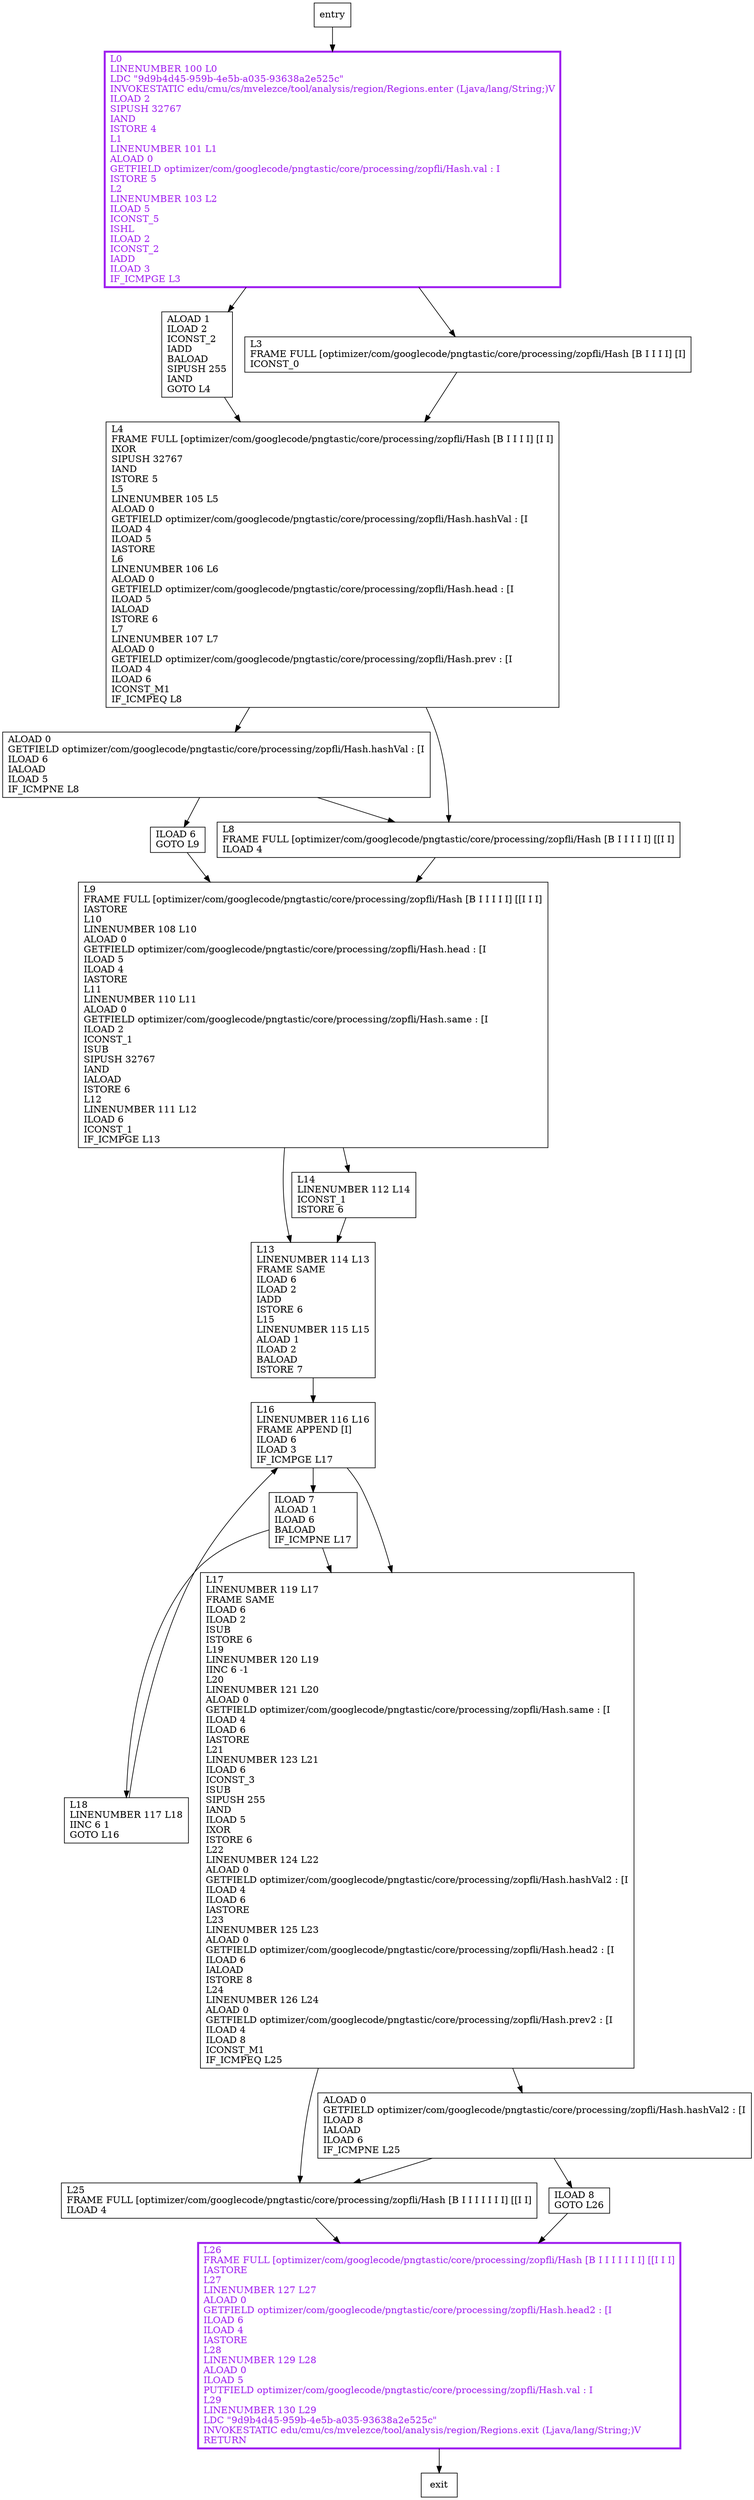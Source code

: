 digraph updateHash {
node [shape=record];
278536229 [label="ALOAD 0\lGETFIELD optimizer/com/googlecode/pngtastic/core/processing/zopfli/Hash.hashVal : [I\lILOAD 6\lIALOAD\lILOAD 5\lIF_ICMPNE L8\l"];
1821581506 [label="L18\lLINENUMBER 117 L18\lIINC 6 1\lGOTO L16\l"];
919376773 [label="L25\lFRAME FULL [optimizer/com/googlecode/pngtastic/core/processing/zopfli/Hash [B I I I I I I I] [[I I]\lILOAD 4\l"];
488898339 [label="L17\lLINENUMBER 119 L17\lFRAME SAME\lILOAD 6\lILOAD 2\lISUB\lISTORE 6\lL19\lLINENUMBER 120 L19\lIINC 6 -1\lL20\lLINENUMBER 121 L20\lALOAD 0\lGETFIELD optimizer/com/googlecode/pngtastic/core/processing/zopfli/Hash.same : [I\lILOAD 4\lILOAD 6\lIASTORE\lL21\lLINENUMBER 123 L21\lILOAD 6\lICONST_3\lISUB\lSIPUSH 255\lIAND\lILOAD 5\lIXOR\lISTORE 6\lL22\lLINENUMBER 124 L22\lALOAD 0\lGETFIELD optimizer/com/googlecode/pngtastic/core/processing/zopfli/Hash.hashVal2 : [I\lILOAD 4\lILOAD 6\lIASTORE\lL23\lLINENUMBER 125 L23\lALOAD 0\lGETFIELD optimizer/com/googlecode/pngtastic/core/processing/zopfli/Hash.head2 : [I\lILOAD 6\lIALOAD\lISTORE 8\lL24\lLINENUMBER 126 L24\lALOAD 0\lGETFIELD optimizer/com/googlecode/pngtastic/core/processing/zopfli/Hash.prev2 : [I\lILOAD 4\lILOAD 8\lICONST_M1\lIF_ICMPEQ L25\l"];
1981372076 [label="L9\lFRAME FULL [optimizer/com/googlecode/pngtastic/core/processing/zopfli/Hash [B I I I I I] [[I I I]\lIASTORE\lL10\lLINENUMBER 108 L10\lALOAD 0\lGETFIELD optimizer/com/googlecode/pngtastic/core/processing/zopfli/Hash.head : [I\lILOAD 5\lILOAD 4\lIASTORE\lL11\lLINENUMBER 110 L11\lALOAD 0\lGETFIELD optimizer/com/googlecode/pngtastic/core/processing/zopfli/Hash.same : [I\lILOAD 2\lICONST_1\lISUB\lSIPUSH 32767\lIAND\lIALOAD\lISTORE 6\lL12\lLINENUMBER 111 L12\lILOAD 6\lICONST_1\lIF_ICMPGE L13\l"];
1758876146 [label="L26\lFRAME FULL [optimizer/com/googlecode/pngtastic/core/processing/zopfli/Hash [B I I I I I I I] [[I I I]\lIASTORE\lL27\lLINENUMBER 127 L27\lALOAD 0\lGETFIELD optimizer/com/googlecode/pngtastic/core/processing/zopfli/Hash.head2 : [I\lILOAD 6\lILOAD 4\lIASTORE\lL28\lLINENUMBER 129 L28\lALOAD 0\lILOAD 5\lPUTFIELD optimizer/com/googlecode/pngtastic/core/processing/zopfli/Hash.val : I\lL29\lLINENUMBER 130 L29\lLDC \"9d9b4d45-959b-4e5b-a035-93638a2e525c\"\lINVOKESTATIC edu/cmu/cs/mvelezce/tool/analysis/region/Regions.exit (Ljava/lang/String;)V\lRETURN\l"];
557016605 [label="ILOAD 7\lALOAD 1\lILOAD 6\lBALOAD\lIF_ICMPNE L17\l"];
1905758022 [label="L13\lLINENUMBER 114 L13\lFRAME SAME\lILOAD 6\lILOAD 2\lIADD\lISTORE 6\lL15\lLINENUMBER 115 L15\lALOAD 1\lILOAD 2\lBALOAD\lISTORE 7\l"];
356005505 [label="L4\lFRAME FULL [optimizer/com/googlecode/pngtastic/core/processing/zopfli/Hash [B I I I I] [I I]\lIXOR\lSIPUSH 32767\lIAND\lISTORE 5\lL5\lLINENUMBER 105 L5\lALOAD 0\lGETFIELD optimizer/com/googlecode/pngtastic/core/processing/zopfli/Hash.hashVal : [I\lILOAD 4\lILOAD 5\lIASTORE\lL6\lLINENUMBER 106 L6\lALOAD 0\lGETFIELD optimizer/com/googlecode/pngtastic/core/processing/zopfli/Hash.head : [I\lILOAD 5\lIALOAD\lISTORE 6\lL7\lLINENUMBER 107 L7\lALOAD 0\lGETFIELD optimizer/com/googlecode/pngtastic/core/processing/zopfli/Hash.prev : [I\lILOAD 4\lILOAD 6\lICONST_M1\lIF_ICMPEQ L8\l"];
873769155 [label="L16\lLINENUMBER 116 L16\lFRAME APPEND [I]\lILOAD 6\lILOAD 3\lIF_ICMPGE L17\l"];
2031467683 [label="ILOAD 8\lGOTO L26\l"];
810353241 [label="L14\lLINENUMBER 112 L14\lICONST_1\lISTORE 6\l"];
574746715 [label="ILOAD 6\lGOTO L9\l"];
1950246647 [label="L8\lFRAME FULL [optimizer/com/googlecode/pngtastic/core/processing/zopfli/Hash [B I I I I I] [[I I]\lILOAD 4\l"];
707992390 [label="ALOAD 1\lILOAD 2\lICONST_2\lIADD\lBALOAD\lSIPUSH 255\lIAND\lGOTO L4\l"];
217389263 [label="ALOAD 0\lGETFIELD optimizer/com/googlecode/pngtastic/core/processing/zopfli/Hash.hashVal2 : [I\lILOAD 8\lIALOAD\lILOAD 6\lIF_ICMPNE L25\l"];
566760932 [label="L0\lLINENUMBER 100 L0\lLDC \"9d9b4d45-959b-4e5b-a035-93638a2e525c\"\lINVOKESTATIC edu/cmu/cs/mvelezce/tool/analysis/region/Regions.enter (Ljava/lang/String;)V\lILOAD 2\lSIPUSH 32767\lIAND\lISTORE 4\lL1\lLINENUMBER 101 L1\lALOAD 0\lGETFIELD optimizer/com/googlecode/pngtastic/core/processing/zopfli/Hash.val : I\lISTORE 5\lL2\lLINENUMBER 103 L2\lILOAD 5\lICONST_5\lISHL\lILOAD 2\lICONST_2\lIADD\lILOAD 3\lIF_ICMPGE L3\l"];
1933762653 [label="L3\lFRAME FULL [optimizer/com/googlecode/pngtastic/core/processing/zopfli/Hash [B I I I I] [I]\lICONST_0\l"];
entry;
exit;
278536229 -> 574746715;
278536229 -> 1950246647;
1821581506 -> 873769155;
919376773 -> 1758876146;
488898339 -> 919376773;
488898339 -> 217389263;
1981372076 -> 810353241;
1981372076 -> 1905758022;
1758876146 -> exit;
557016605 -> 1821581506;
557016605 -> 488898339;
1905758022 -> 873769155;
356005505 -> 278536229;
356005505 -> 1950246647;
873769155 -> 488898339;
873769155 -> 557016605;
2031467683 -> 1758876146;
entry -> 566760932;
810353241 -> 1905758022;
574746715 -> 1981372076;
1950246647 -> 1981372076;
707992390 -> 356005505;
217389263 -> 2031467683;
217389263 -> 919376773;
566760932 -> 707992390;
566760932 -> 1933762653;
1933762653 -> 356005505;
1758876146[fontcolor="purple", penwidth=3, color="purple"];
566760932[fontcolor="purple", penwidth=3, color="purple"];
}

